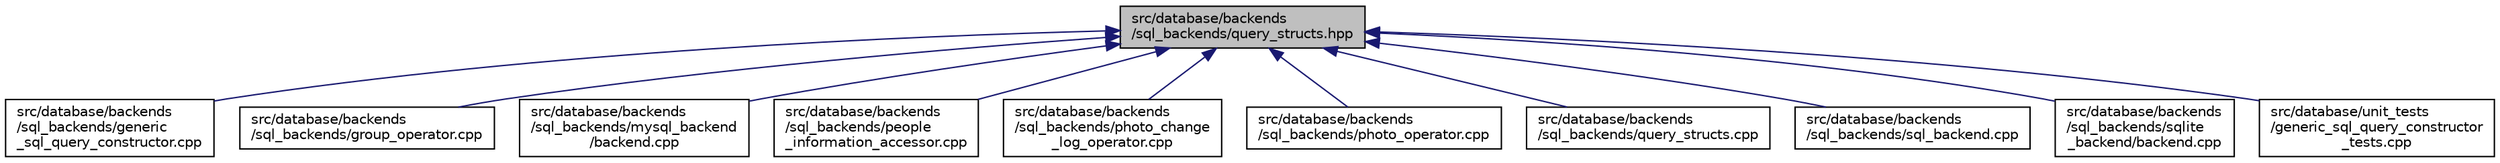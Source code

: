 digraph "src/database/backends/sql_backends/query_structs.hpp"
{
 // LATEX_PDF_SIZE
  edge [fontname="Helvetica",fontsize="10",labelfontname="Helvetica",labelfontsize="10"];
  node [fontname="Helvetica",fontsize="10",shape=record];
  Node1 [label="src/database/backends\l/sql_backends/query_structs.hpp",height=0.2,width=0.4,color="black", fillcolor="grey75", style="filled", fontcolor="black",tooltip=" "];
  Node1 -> Node2 [dir="back",color="midnightblue",fontsize="10",style="solid",fontname="Helvetica"];
  Node2 [label="src/database/backends\l/sql_backends/generic\l_sql_query_constructor.cpp",height=0.2,width=0.4,color="black", fillcolor="white", style="filled",URL="$generic__sql__query__constructor_8cpp.html",tooltip=" "];
  Node1 -> Node3 [dir="back",color="midnightblue",fontsize="10",style="solid",fontname="Helvetica"];
  Node3 [label="src/database/backends\l/sql_backends/group_operator.cpp",height=0.2,width=0.4,color="black", fillcolor="white", style="filled",URL="$group__operator_8cpp.html",tooltip=" "];
  Node1 -> Node4 [dir="back",color="midnightblue",fontsize="10",style="solid",fontname="Helvetica"];
  Node4 [label="src/database/backends\l/sql_backends/mysql_backend\l/backend.cpp",height=0.2,width=0.4,color="black", fillcolor="white", style="filled",URL="$mysql__backend_2backend_8cpp.html",tooltip=" "];
  Node1 -> Node5 [dir="back",color="midnightblue",fontsize="10",style="solid",fontname="Helvetica"];
  Node5 [label="src/database/backends\l/sql_backends/people\l_information_accessor.cpp",height=0.2,width=0.4,color="black", fillcolor="white", style="filled",URL="$people__information__accessor_8cpp.html",tooltip=" "];
  Node1 -> Node6 [dir="back",color="midnightblue",fontsize="10",style="solid",fontname="Helvetica"];
  Node6 [label="src/database/backends\l/sql_backends/photo_change\l_log_operator.cpp",height=0.2,width=0.4,color="black", fillcolor="white", style="filled",URL="$photo__change__log__operator_8cpp.html",tooltip=" "];
  Node1 -> Node7 [dir="back",color="midnightblue",fontsize="10",style="solid",fontname="Helvetica"];
  Node7 [label="src/database/backends\l/sql_backends/photo_operator.cpp",height=0.2,width=0.4,color="black", fillcolor="white", style="filled",URL="$photo__operator_8cpp.html",tooltip=" "];
  Node1 -> Node8 [dir="back",color="midnightblue",fontsize="10",style="solid",fontname="Helvetica"];
  Node8 [label="src/database/backends\l/sql_backends/query_structs.cpp",height=0.2,width=0.4,color="black", fillcolor="white", style="filled",URL="$query__structs_8cpp.html",tooltip=" "];
  Node1 -> Node9 [dir="back",color="midnightblue",fontsize="10",style="solid",fontname="Helvetica"];
  Node9 [label="src/database/backends\l/sql_backends/sql_backend.cpp",height=0.2,width=0.4,color="black", fillcolor="white", style="filled",URL="$sql__backend_8cpp.html",tooltip=" "];
  Node1 -> Node10 [dir="back",color="midnightblue",fontsize="10",style="solid",fontname="Helvetica"];
  Node10 [label="src/database/backends\l/sql_backends/sqlite\l_backend/backend.cpp",height=0.2,width=0.4,color="black", fillcolor="white", style="filled",URL="$sqlite__backend_2backend_8cpp.html",tooltip=" "];
  Node1 -> Node11 [dir="back",color="midnightblue",fontsize="10",style="solid",fontname="Helvetica"];
  Node11 [label="src/database/unit_tests\l/generic_sql_query_constructor\l_tests.cpp",height=0.2,width=0.4,color="black", fillcolor="white", style="filled",URL="$generic__sql__query__constructor__tests_8cpp.html",tooltip=" "];
}
